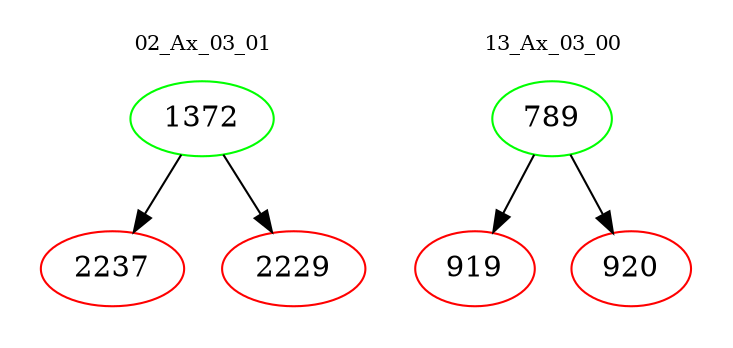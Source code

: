 digraph{
subgraph cluster_0 {
color = white
label = "02_Ax_03_01";
fontsize=10;
T0_1372 [label="1372", color="green"]
T0_1372 -> T0_2237 [color="black"]
T0_2237 [label="2237", color="red"]
T0_1372 -> T0_2229 [color="black"]
T0_2229 [label="2229", color="red"]
}
subgraph cluster_1 {
color = white
label = "13_Ax_03_00";
fontsize=10;
T1_789 [label="789", color="green"]
T1_789 -> T1_919 [color="black"]
T1_919 [label="919", color="red"]
T1_789 -> T1_920 [color="black"]
T1_920 [label="920", color="red"]
}
}
